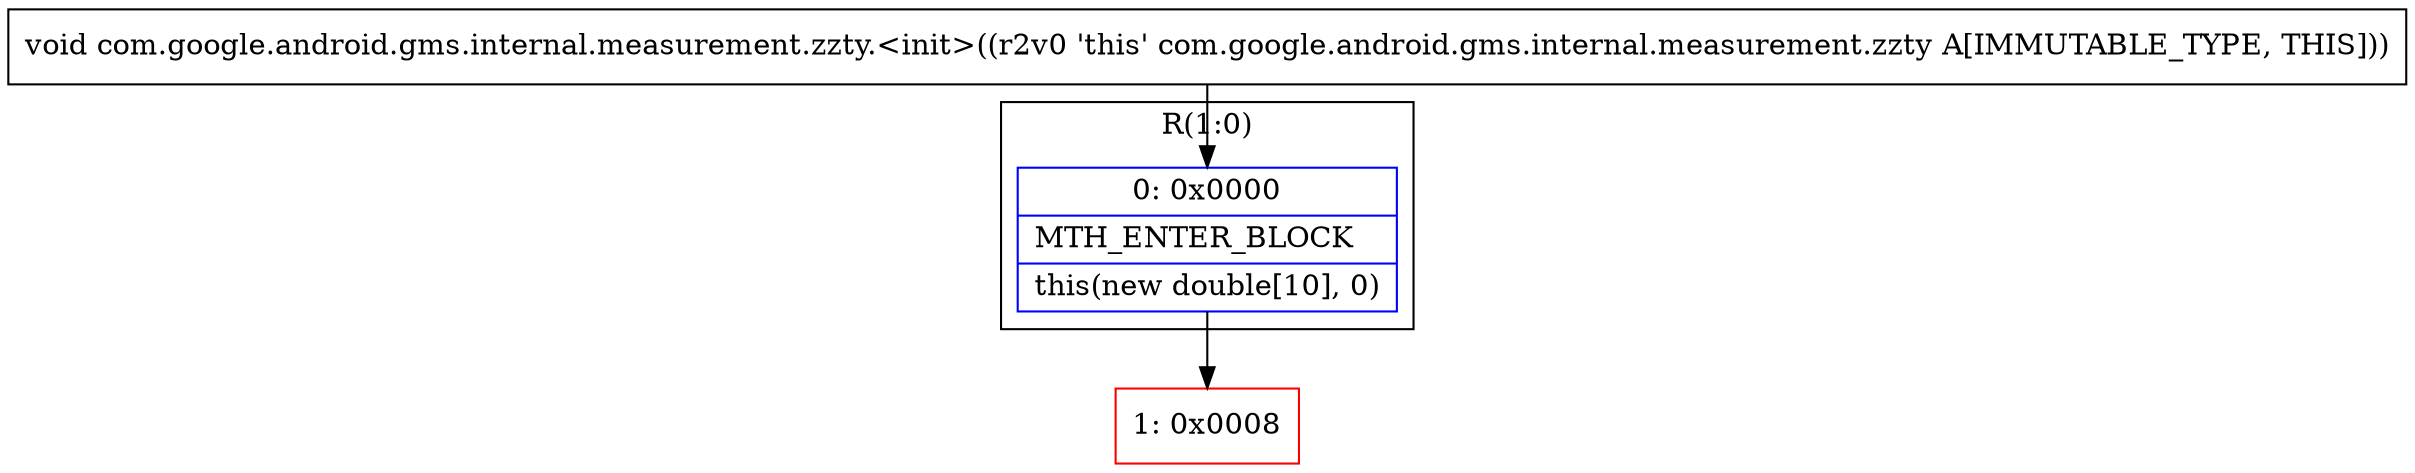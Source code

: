 digraph "CFG forcom.google.android.gms.internal.measurement.zzty.\<init\>()V" {
subgraph cluster_Region_1368292203 {
label = "R(1:0)";
node [shape=record,color=blue];
Node_0 [shape=record,label="{0\:\ 0x0000|MTH_ENTER_BLOCK\l|this(new double[10], 0)\l}"];
}
Node_1 [shape=record,color=red,label="{1\:\ 0x0008}"];
MethodNode[shape=record,label="{void com.google.android.gms.internal.measurement.zzty.\<init\>((r2v0 'this' com.google.android.gms.internal.measurement.zzty A[IMMUTABLE_TYPE, THIS])) }"];
MethodNode -> Node_0;
Node_0 -> Node_1;
}

